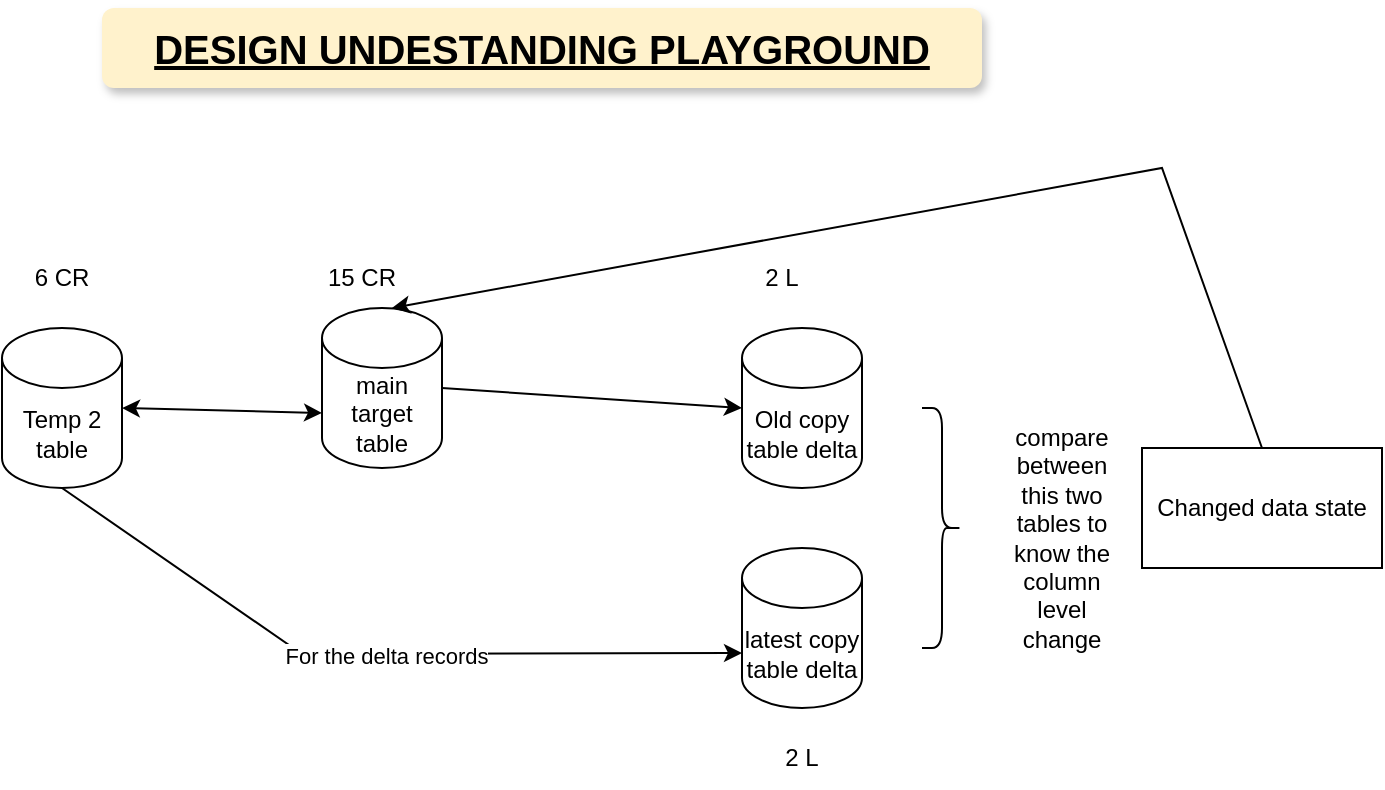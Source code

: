 <mxfile version="24.8.4" pages="4">
  <diagram name="Page-1" id="ze6jhw0Zxz-6XP89oZQ_">
    <mxGraphModel dx="1050" dy="707" grid="1" gridSize="10" guides="1" tooltips="1" connect="1" arrows="1" fold="1" page="1" pageScale="1" pageWidth="850" pageHeight="1100" math="0" shadow="0">
      <root>
        <mxCell id="0" />
        <mxCell id="1" parent="0" />
        <mxCell id="QtXE4Ux-5Tb5SvYnUqi0-2" value="DESIGN UNDESTANDING PLAYGROUND" style="text;html=1;align=center;verticalAlign=middle;whiteSpace=wrap;rounded=1;fontStyle=5;fontSize=20;fillColor=#fff2cc;strokeColor=none;perimeterSpacing=0;glass=0;shadow=1;" parent="1" vertex="1">
          <mxGeometry x="180" y="40" width="440" height="40" as="geometry" />
        </mxCell>
        <mxCell id="s3l5LzOWBDgLxWizuz5o-1" value="Temp 2 table" style="shape=cylinder3;whiteSpace=wrap;html=1;boundedLbl=1;backgroundOutline=1;size=15;" vertex="1" parent="1">
          <mxGeometry x="130" y="200" width="60" height="80" as="geometry" />
        </mxCell>
        <mxCell id="s3l5LzOWBDgLxWizuz5o-2" value="main target table" style="shape=cylinder3;whiteSpace=wrap;html=1;boundedLbl=1;backgroundOutline=1;size=15;" vertex="1" parent="1">
          <mxGeometry x="290" y="190" width="60" height="80" as="geometry" />
        </mxCell>
        <mxCell id="s3l5LzOWBDgLxWizuz5o-3" value="Old copy table delta" style="shape=cylinder3;whiteSpace=wrap;html=1;boundedLbl=1;backgroundOutline=1;size=15;" vertex="1" parent="1">
          <mxGeometry x="500" y="200" width="60" height="80" as="geometry" />
        </mxCell>
        <mxCell id="s3l5LzOWBDgLxWizuz5o-4" value="latest copy table delta" style="shape=cylinder3;whiteSpace=wrap;html=1;boundedLbl=1;backgroundOutline=1;size=15;" vertex="1" parent="1">
          <mxGeometry x="500" y="310" width="60" height="80" as="geometry" />
        </mxCell>
        <mxCell id="s3l5LzOWBDgLxWizuz5o-5" value="" style="endArrow=classic;startArrow=classic;html=1;rounded=0;exitX=1;exitY=0.5;exitDx=0;exitDy=0;exitPerimeter=0;entryX=0;entryY=0;entryDx=0;entryDy=52.5;entryPerimeter=0;" edge="1" parent="1" source="s3l5LzOWBDgLxWizuz5o-1" target="s3l5LzOWBDgLxWizuz5o-2">
          <mxGeometry width="50" height="50" relative="1" as="geometry">
            <mxPoint x="210" y="370" as="sourcePoint" />
            <mxPoint x="260" y="320" as="targetPoint" />
          </mxGeometry>
        </mxCell>
        <mxCell id="s3l5LzOWBDgLxWizuz5o-6" value="" style="endArrow=classic;html=1;rounded=0;exitX=1;exitY=0.5;exitDx=0;exitDy=0;exitPerimeter=0;entryX=0;entryY=0.5;entryDx=0;entryDy=0;entryPerimeter=0;" edge="1" parent="1" source="s3l5LzOWBDgLxWizuz5o-2" target="s3l5LzOWBDgLxWizuz5o-3">
          <mxGeometry width="50" height="50" relative="1" as="geometry">
            <mxPoint x="320" y="370" as="sourcePoint" />
            <mxPoint x="370" y="320" as="targetPoint" />
          </mxGeometry>
        </mxCell>
        <mxCell id="s3l5LzOWBDgLxWizuz5o-7" value="" style="endArrow=classic;html=1;rounded=0;exitX=0.5;exitY=1;exitDx=0;exitDy=0;exitPerimeter=0;entryX=0;entryY=0;entryDx=0;entryDy=52.5;entryPerimeter=0;" edge="1" parent="1" source="s3l5LzOWBDgLxWizuz5o-1" target="s3l5LzOWBDgLxWizuz5o-4">
          <mxGeometry width="50" height="50" relative="1" as="geometry">
            <mxPoint x="220" y="380" as="sourcePoint" />
            <mxPoint x="270" y="330" as="targetPoint" />
            <Array as="points">
              <mxPoint x="280" y="363" />
            </Array>
          </mxGeometry>
        </mxCell>
        <mxCell id="s3l5LzOWBDgLxWizuz5o-8" value="For the delta records" style="edgeLabel;html=1;align=center;verticalAlign=middle;resizable=0;points=[];" vertex="1" connectable="0" parent="s3l5LzOWBDgLxWizuz5o-7">
          <mxGeometry x="0.027" y="-1" relative="1" as="geometry">
            <mxPoint as="offset" />
          </mxGeometry>
        </mxCell>
        <mxCell id="s3l5LzOWBDgLxWizuz5o-9" value="" style="shape=curlyBracket;whiteSpace=wrap;html=1;rounded=1;flipH=1;labelPosition=right;verticalLabelPosition=middle;align=left;verticalAlign=middle;" vertex="1" parent="1">
          <mxGeometry x="590" y="240" width="20" height="120" as="geometry" />
        </mxCell>
        <mxCell id="s3l5LzOWBDgLxWizuz5o-10" value="compare between this two tables to know the column level change" style="text;html=1;align=center;verticalAlign=middle;whiteSpace=wrap;rounded=0;" vertex="1" parent="1">
          <mxGeometry x="630" y="290" width="60" height="30" as="geometry" />
        </mxCell>
        <mxCell id="s3l5LzOWBDgLxWizuz5o-12" value="6 CR" style="text;html=1;align=center;verticalAlign=middle;whiteSpace=wrap;rounded=0;" vertex="1" parent="1">
          <mxGeometry x="130" y="160" width="60" height="30" as="geometry" />
        </mxCell>
        <mxCell id="s3l5LzOWBDgLxWizuz5o-13" value="15 CR" style="text;html=1;align=center;verticalAlign=middle;whiteSpace=wrap;rounded=0;" vertex="1" parent="1">
          <mxGeometry x="280" y="160" width="60" height="30" as="geometry" />
        </mxCell>
        <mxCell id="s3l5LzOWBDgLxWizuz5o-14" value="2 L" style="text;html=1;align=center;verticalAlign=middle;whiteSpace=wrap;rounded=0;" vertex="1" parent="1">
          <mxGeometry x="490" y="160" width="60" height="30" as="geometry" />
        </mxCell>
        <mxCell id="s3l5LzOWBDgLxWizuz5o-15" value="2 L" style="text;html=1;align=center;verticalAlign=middle;whiteSpace=wrap;rounded=0;" vertex="1" parent="1">
          <mxGeometry x="500" y="400" width="60" height="30" as="geometry" />
        </mxCell>
        <mxCell id="s3l5LzOWBDgLxWizuz5o-16" value="Changed data state" style="rounded=0;whiteSpace=wrap;html=1;" vertex="1" parent="1">
          <mxGeometry x="700" y="260" width="120" height="60" as="geometry" />
        </mxCell>
        <mxCell id="s3l5LzOWBDgLxWizuz5o-17" value="" style="endArrow=classic;html=1;rounded=0;exitX=0.5;exitY=0;exitDx=0;exitDy=0;entryX=0.75;entryY=1;entryDx=0;entryDy=0;" edge="1" parent="1" source="s3l5LzOWBDgLxWizuz5o-16" target="s3l5LzOWBDgLxWizuz5o-13">
          <mxGeometry width="50" height="50" relative="1" as="geometry">
            <mxPoint x="750" y="170" as="sourcePoint" />
            <mxPoint x="800" y="120" as="targetPoint" />
            <Array as="points">
              <mxPoint x="710" y="120" />
            </Array>
          </mxGeometry>
        </mxCell>
      </root>
    </mxGraphModel>
  </diagram>
  <diagram id="1wGaoU71wUAX9-bAu-XE" name="Page-2">
    <mxGraphModel dx="1674" dy="877" grid="1" gridSize="10" guides="1" tooltips="1" connect="1" arrows="1" fold="1" page="1" pageScale="1" pageWidth="850" pageHeight="1100" math="0" shadow="0">
      <root>
        <mxCell id="0" />
        <mxCell id="1" parent="0" />
        <mxCell id="7RWxcBd04NpFhJXmxexZ-3" value="" style="edgeStyle=orthogonalEdgeStyle;rounded=0;orthogonalLoop=1;jettySize=auto;html=1;startArrow=classic;startFill=1;" parent="1" source="7RWxcBd04NpFhJXmxexZ-1" target="7RWxcBd04NpFhJXmxexZ-2" edge="1">
          <mxGeometry relative="1" as="geometry" />
        </mxCell>
        <mxCell id="7RWxcBd04NpFhJXmxexZ-1" value="Custom Connector on Org A" style="rounded=0;whiteSpace=wrap;html=1;" parent="1" vertex="1">
          <mxGeometry x="120" y="200" width="130" height="70" as="geometry" />
        </mxCell>
        <mxCell id="7RWxcBd04NpFhJXmxexZ-5" value="" style="edgeStyle=orthogonalEdgeStyle;rounded=0;orthogonalLoop=1;jettySize=auto;html=1;startArrow=classic;startFill=1;" parent="1" source="7RWxcBd04NpFhJXmxexZ-2" target="7RWxcBd04NpFhJXmxexZ-4" edge="1">
          <mxGeometry relative="1" as="geometry" />
        </mxCell>
        <mxCell id="7RWxcBd04NpFhJXmxexZ-2" value="Azure Function&lt;div&gt;(Invoking the custom action of the prompt plugin)&lt;/div&gt;" style="rounded=0;whiteSpace=wrap;html=1;" parent="1" vertex="1">
          <mxGeometry x="320" y="200" width="130" height="70" as="geometry" />
        </mxCell>
        <mxCell id="7RWxcBd04NpFhJXmxexZ-4" value="Prompt Plugin Custom Action from Org B (Sales)" style="whiteSpace=wrap;html=1;rounded=0;" parent="1" vertex="1">
          <mxGeometry x="520" y="205" width="120" height="60" as="geometry" />
        </mxCell>
        <mxCell id="7RWxcBd04NpFhJXmxexZ-6" value="CS Copilot in Org A (Service)" style="rounded=0;whiteSpace=wrap;html=1;" parent="1" vertex="1">
          <mxGeometry x="125" y="320" width="120" height="60" as="geometry" />
        </mxCell>
        <mxCell id="7RWxcBd04NpFhJXmxexZ-7" value="" style="endArrow=classic;html=1;rounded=0;exitX=0.5;exitY=0;exitDx=0;exitDy=0;entryX=0.5;entryY=1;entryDx=0;entryDy=0;startArrow=classic;startFill=1;" parent="1" source="7RWxcBd04NpFhJXmxexZ-6" target="7RWxcBd04NpFhJXmxexZ-1" edge="1">
          <mxGeometry width="50" height="50" relative="1" as="geometry">
            <mxPoint x="400" y="330" as="sourcePoint" />
            <mxPoint x="450" y="280" as="targetPoint" />
          </mxGeometry>
        </mxCell>
      </root>
    </mxGraphModel>
  </diagram>
  <diagram id="5ZWcPJuxbrifjUIFY45t" name="Page-3">
    <mxGraphModel dx="1795" dy="1531" grid="0" gridSize="10" guides="1" tooltips="1" connect="1" arrows="1" fold="1" page="0" pageScale="1" pageWidth="850" pageHeight="1100" math="0" shadow="0">
      <root>
        <mxCell id="0" />
        <mxCell id="1" parent="0" />
        <mxCell id="DQjasGNn1M5kHrpzQUID-2" value="Canvas App" style="rounded=0;whiteSpace=wrap;html=1;" vertex="1" parent="1">
          <mxGeometry x="-155" y="-509" width="120" height="60" as="geometry" />
        </mxCell>
        <mxCell id="DQjasGNn1M5kHrpzQUID-3" value="Power Automate" style="rounded=0;whiteSpace=wrap;html=1;" vertex="1" parent="1">
          <mxGeometry x="25" y="-509" width="120" height="60" as="geometry" />
        </mxCell>
        <mxCell id="DQjasGNn1M5kHrpzQUID-5" value="" style="endArrow=classic;startArrow=classic;html=1;rounded=0;fontSize=12;startSize=8;endSize=8;curved=1;exitX=1;exitY=0.5;exitDx=0;exitDy=0;entryX=0;entryY=0.5;entryDx=0;entryDy=0;" edge="1" parent="1" source="DQjasGNn1M5kHrpzQUID-2" target="DQjasGNn1M5kHrpzQUID-3">
          <mxGeometry width="50" height="50" relative="1" as="geometry">
            <mxPoint x="-5" y="-346" as="sourcePoint" />
            <mxPoint x="45" y="-396" as="targetPoint" />
          </mxGeometry>
        </mxCell>
        <mxCell id="DQjasGNn1M5kHrpzQUID-6" value="OCR API" style="rounded=0;whiteSpace=wrap;html=1;" vertex="1" parent="1">
          <mxGeometry x="215" y="-509" width="120" height="60" as="geometry" />
        </mxCell>
        <mxCell id="DQjasGNn1M5kHrpzQUID-7" value="" style="endArrow=classic;startArrow=classic;html=1;rounded=0;fontSize=12;startSize=8;endSize=8;curved=1;exitX=1;exitY=0.5;exitDx=0;exitDy=0;entryX=0;entryY=0.5;entryDx=0;entryDy=0;" edge="1" parent="1" source="DQjasGNn1M5kHrpzQUID-3" target="DQjasGNn1M5kHrpzQUID-6">
          <mxGeometry width="50" height="50" relative="1" as="geometry">
            <mxPoint x="152" y="-358" as="sourcePoint" />
            <mxPoint x="202" y="-408" as="targetPoint" />
          </mxGeometry>
        </mxCell>
        <mxCell id="DQjasGNn1M5kHrpzQUID-8" value="" style="endArrow=none;dashed=1;html=1;rounded=0;fontSize=12;startSize=8;endSize=8;curved=1;" edge="1" parent="1">
          <mxGeometry width="50" height="50" relative="1" as="geometry">
            <mxPoint x="-159" y="-426" as="sourcePoint" />
            <mxPoint x="395" y="-426" as="targetPoint" />
          </mxGeometry>
        </mxCell>
        <mxCell id="DQjasGNn1M5kHrpzQUID-10" value="Canvas App" style="rounded=0;whiteSpace=wrap;html=1;" vertex="1" parent="1">
          <mxGeometry x="-155" y="-260" width="120" height="60" as="geometry" />
        </mxCell>
        <mxCell id="DQjasGNn1M5kHrpzQUID-11" value="Custom Connector" style="rounded=0;whiteSpace=wrap;html=1;" vertex="1" parent="1">
          <mxGeometry x="21" y="-260" width="120" height="60" as="geometry" />
        </mxCell>
        <mxCell id="DQjasGNn1M5kHrpzQUID-12" value="Azure Function" style="rounded=0;whiteSpace=wrap;html=1;" vertex="1" parent="1">
          <mxGeometry x="215" y="-260" width="120" height="60" as="geometry" />
        </mxCell>
        <mxCell id="DQjasGNn1M5kHrpzQUID-13" value="OCR API" style="rounded=0;whiteSpace=wrap;html=1;" vertex="1" parent="1">
          <mxGeometry x="395" y="-260" width="120" height="60" as="geometry" />
        </mxCell>
        <mxCell id="DQjasGNn1M5kHrpzQUID-16" value="" style="endArrow=classic;startArrow=classic;html=1;rounded=0;fontSize=12;startSize=8;endSize=8;curved=1;exitX=1;exitY=0.5;exitDx=0;exitDy=0;entryX=0;entryY=0.5;entryDx=0;entryDy=0;" edge="1" parent="1" source="DQjasGNn1M5kHrpzQUID-10" target="DQjasGNn1M5kHrpzQUID-11">
          <mxGeometry width="50" height="50" relative="1" as="geometry">
            <mxPoint x="175" y="-346" as="sourcePoint" />
            <mxPoint x="225" y="-396" as="targetPoint" />
          </mxGeometry>
        </mxCell>
        <mxCell id="DQjasGNn1M5kHrpzQUID-17" value="" style="endArrow=classic;startArrow=classic;html=1;rounded=0;fontSize=12;startSize=8;endSize=8;curved=1;exitX=1;exitY=0.5;exitDx=0;exitDy=0;entryX=0;entryY=0.5;entryDx=0;entryDy=0;" edge="1" parent="1" source="DQjasGNn1M5kHrpzQUID-11" target="DQjasGNn1M5kHrpzQUID-12">
          <mxGeometry width="50" height="50" relative="1" as="geometry">
            <mxPoint x="161" y="-131" as="sourcePoint" />
            <mxPoint x="211" y="-181" as="targetPoint" />
          </mxGeometry>
        </mxCell>
        <mxCell id="DQjasGNn1M5kHrpzQUID-18" value="" style="endArrow=classic;startArrow=classic;html=1;rounded=0;fontSize=12;startSize=8;endSize=8;curved=1;exitX=1;exitY=0.5;exitDx=0;exitDy=0;entryX=0;entryY=0.5;entryDx=0;entryDy=0;" edge="1" parent="1" source="DQjasGNn1M5kHrpzQUID-12" target="DQjasGNn1M5kHrpzQUID-13">
          <mxGeometry width="50" height="50" relative="1" as="geometry">
            <mxPoint x="345" y="-98" as="sourcePoint" />
            <mxPoint x="395" y="-148" as="targetPoint" />
          </mxGeometry>
        </mxCell>
        <mxCell id="DQjasGNn1M5kHrpzQUID-19" value="Canvas App" style="rounded=0;whiteSpace=wrap;html=1;" vertex="1" parent="1">
          <mxGeometry x="-155" y="-394" width="120" height="60" as="geometry" />
        </mxCell>
        <mxCell id="DQjasGNn1M5kHrpzQUID-20" value="Power Automate" style="rounded=0;whiteSpace=wrap;html=1;" vertex="1" parent="1">
          <mxGeometry x="25" y="-394" width="120" height="60" as="geometry" />
        </mxCell>
        <mxCell id="DQjasGNn1M5kHrpzQUID-21" value="" style="endArrow=classic;startArrow=classic;html=1;rounded=0;fontSize=12;startSize=8;endSize=8;curved=1;exitX=1;exitY=0.5;exitDx=0;exitDy=0;entryX=0;entryY=0.5;entryDx=0;entryDy=0;" edge="1" parent="1" source="DQjasGNn1M5kHrpzQUID-19" target="DQjasGNn1M5kHrpzQUID-20">
          <mxGeometry width="50" height="50" relative="1" as="geometry">
            <mxPoint x="-5" y="-231" as="sourcePoint" />
            <mxPoint x="45" y="-281" as="targetPoint" />
          </mxGeometry>
        </mxCell>
        <mxCell id="DQjasGNn1M5kHrpzQUID-22" value="Azure function" style="rounded=0;whiteSpace=wrap;html=1;" vertex="1" parent="1">
          <mxGeometry x="215" y="-394" width="120" height="60" as="geometry" />
        </mxCell>
        <mxCell id="DQjasGNn1M5kHrpzQUID-23" value="" style="endArrow=classic;startArrow=classic;html=1;rounded=0;fontSize=12;startSize=8;endSize=8;curved=1;exitX=1;exitY=0.5;exitDx=0;exitDy=0;entryX=0;entryY=0.5;entryDx=0;entryDy=0;" edge="1" parent="1" source="DQjasGNn1M5kHrpzQUID-20" target="DQjasGNn1M5kHrpzQUID-22">
          <mxGeometry width="50" height="50" relative="1" as="geometry">
            <mxPoint x="152" y="-243" as="sourcePoint" />
            <mxPoint x="202" y="-293" as="targetPoint" />
          </mxGeometry>
        </mxCell>
        <mxCell id="DQjasGNn1M5kHrpzQUID-24" value="" style="endArrow=none;dashed=1;html=1;rounded=0;fontSize=12;startSize=8;endSize=8;curved=1;" edge="1" parent="1">
          <mxGeometry width="50" height="50" relative="1" as="geometry">
            <mxPoint x="-157" y="-297" as="sourcePoint" />
            <mxPoint x="397" y="-297" as="targetPoint" />
          </mxGeometry>
        </mxCell>
        <mxCell id="DQjasGNn1M5kHrpzQUID-25" value="OCR API" style="rounded=0;whiteSpace=wrap;html=1;" vertex="1" parent="1">
          <mxGeometry x="395" y="-394" width="120" height="60" as="geometry" />
        </mxCell>
        <mxCell id="DQjasGNn1M5kHrpzQUID-26" value="" style="endArrow=classic;startArrow=classic;html=1;rounded=0;fontSize=12;startSize=8;endSize=8;curved=1;exitX=1;exitY=0.5;exitDx=0;exitDy=0;entryX=0;entryY=0.5;entryDx=0;entryDy=0;" edge="1" parent="1" target="DQjasGNn1M5kHrpzQUID-25">
          <mxGeometry width="50" height="50" relative="1" as="geometry">
            <mxPoint x="335" y="-364" as="sourcePoint" />
            <mxPoint x="395" y="-282" as="targetPoint" />
          </mxGeometry>
        </mxCell>
        <mxCell id="DQjasGNn1M5kHrpzQUID-27" value="Option 1" style="text;html=1;align=center;verticalAlign=middle;whiteSpace=wrap;rounded=0;fontSize=16;" vertex="1" parent="1">
          <mxGeometry x="-278" y="-494" width="86" height="30" as="geometry" />
        </mxCell>
        <mxCell id="DQjasGNn1M5kHrpzQUID-28" value="Option 2" style="text;html=1;align=center;verticalAlign=middle;whiteSpace=wrap;rounded=0;fontSize=16;" vertex="1" parent="1">
          <mxGeometry x="-274" y="-386" width="86" height="30" as="geometry" />
        </mxCell>
        <mxCell id="DQjasGNn1M5kHrpzQUID-29" value="Other option - ??" style="text;html=1;align=center;verticalAlign=middle;whiteSpace=wrap;rounded=0;fontSize=16;" vertex="1" parent="1">
          <mxGeometry x="-264" y="-137" width="159" height="30" as="geometry" />
        </mxCell>
        <mxCell id="DQjasGNn1M5kHrpzQUID-36" value="Option 3" style="text;html=1;align=center;verticalAlign=middle;whiteSpace=wrap;rounded=0;fontSize=16;" vertex="1" parent="1">
          <mxGeometry x="-264" y="-237" width="86" height="30" as="geometry" />
        </mxCell>
      </root>
    </mxGraphModel>
  </diagram>
  <diagram id="gB10NiKtLdSDlcrVGsYa" name="Page-4">
    <mxGraphModel dx="1434" dy="827" grid="1" gridSize="10" guides="1" tooltips="1" connect="1" arrows="1" fold="1" page="1" pageScale="1" pageWidth="850" pageHeight="1100" math="0" shadow="0">
      <root>
        <mxCell id="0" />
        <mxCell id="1" parent="0" />
      </root>
    </mxGraphModel>
  </diagram>
</mxfile>
